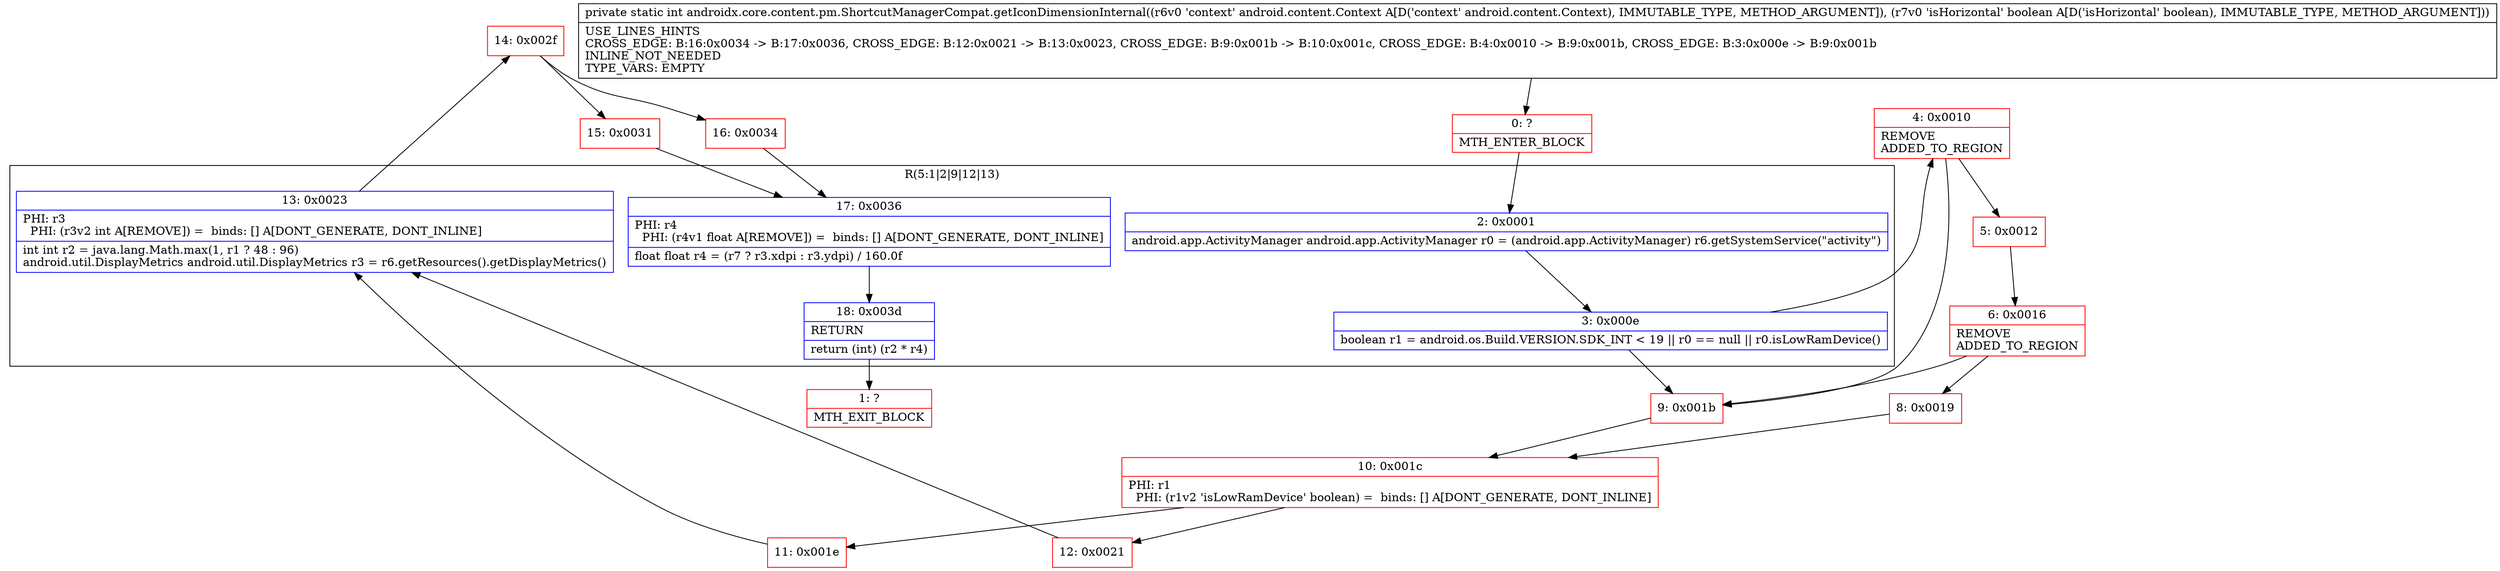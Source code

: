 digraph "CFG forandroidx.core.content.pm.ShortcutManagerCompat.getIconDimensionInternal(Landroid\/content\/Context;Z)I" {
subgraph cluster_Region_202568022 {
label = "R(5:1|2|9|12|13)";
node [shape=record,color=blue];
Node_2 [shape=record,label="{2\:\ 0x0001|android.app.ActivityManager android.app.ActivityManager r0 = (android.app.ActivityManager) r6.getSystemService(\"activity\")\l}"];
Node_3 [shape=record,label="{3\:\ 0x000e|boolean r1 = android.os.Build.VERSION.SDK_INT \< 19 \|\| r0 == null \|\| r0.isLowRamDevice()\l}"];
Node_13 [shape=record,label="{13\:\ 0x0023|PHI: r3 \l  PHI: (r3v2 int A[REMOVE]) =  binds: [] A[DONT_GENERATE, DONT_INLINE]\l|int int r2 = java.lang.Math.max(1, r1 ? 48 : 96)\landroid.util.DisplayMetrics android.util.DisplayMetrics r3 = r6.getResources().getDisplayMetrics()\l}"];
Node_17 [shape=record,label="{17\:\ 0x0036|PHI: r4 \l  PHI: (r4v1 float A[REMOVE]) =  binds: [] A[DONT_GENERATE, DONT_INLINE]\l|float float r4 = (r7 ? r3.xdpi : r3.ydpi) \/ 160.0f\l}"];
Node_18 [shape=record,label="{18\:\ 0x003d|RETURN\l|return (int) (r2 * r4)\l}"];
}
Node_0 [shape=record,color=red,label="{0\:\ ?|MTH_ENTER_BLOCK\l}"];
Node_4 [shape=record,color=red,label="{4\:\ 0x0010|REMOVE\lADDED_TO_REGION\l}"];
Node_5 [shape=record,color=red,label="{5\:\ 0x0012}"];
Node_6 [shape=record,color=red,label="{6\:\ 0x0016|REMOVE\lADDED_TO_REGION\l}"];
Node_8 [shape=record,color=red,label="{8\:\ 0x0019}"];
Node_10 [shape=record,color=red,label="{10\:\ 0x001c|PHI: r1 \l  PHI: (r1v2 'isLowRamDevice' boolean) =  binds: [] A[DONT_GENERATE, DONT_INLINE]\l}"];
Node_11 [shape=record,color=red,label="{11\:\ 0x001e}"];
Node_14 [shape=record,color=red,label="{14\:\ 0x002f}"];
Node_15 [shape=record,color=red,label="{15\:\ 0x0031}"];
Node_1 [shape=record,color=red,label="{1\:\ ?|MTH_EXIT_BLOCK\l}"];
Node_16 [shape=record,color=red,label="{16\:\ 0x0034}"];
Node_12 [shape=record,color=red,label="{12\:\ 0x0021}"];
Node_9 [shape=record,color=red,label="{9\:\ 0x001b}"];
MethodNode[shape=record,label="{private static int androidx.core.content.pm.ShortcutManagerCompat.getIconDimensionInternal((r6v0 'context' android.content.Context A[D('context' android.content.Context), IMMUTABLE_TYPE, METHOD_ARGUMENT]), (r7v0 'isHorizontal' boolean A[D('isHorizontal' boolean), IMMUTABLE_TYPE, METHOD_ARGUMENT]))  | USE_LINES_HINTS\lCROSS_EDGE: B:16:0x0034 \-\> B:17:0x0036, CROSS_EDGE: B:12:0x0021 \-\> B:13:0x0023, CROSS_EDGE: B:9:0x001b \-\> B:10:0x001c, CROSS_EDGE: B:4:0x0010 \-\> B:9:0x001b, CROSS_EDGE: B:3:0x000e \-\> B:9:0x001b\lINLINE_NOT_NEEDED\lTYPE_VARS: EMPTY\l}"];
MethodNode -> Node_0;Node_2 -> Node_3;
Node_3 -> Node_4;
Node_3 -> Node_9;
Node_13 -> Node_14;
Node_17 -> Node_18;
Node_18 -> Node_1;
Node_0 -> Node_2;
Node_4 -> Node_5;
Node_4 -> Node_9;
Node_5 -> Node_6;
Node_6 -> Node_8;
Node_6 -> Node_9;
Node_8 -> Node_10;
Node_10 -> Node_11;
Node_10 -> Node_12;
Node_11 -> Node_13;
Node_14 -> Node_15;
Node_14 -> Node_16;
Node_15 -> Node_17;
Node_16 -> Node_17;
Node_12 -> Node_13;
Node_9 -> Node_10;
}

